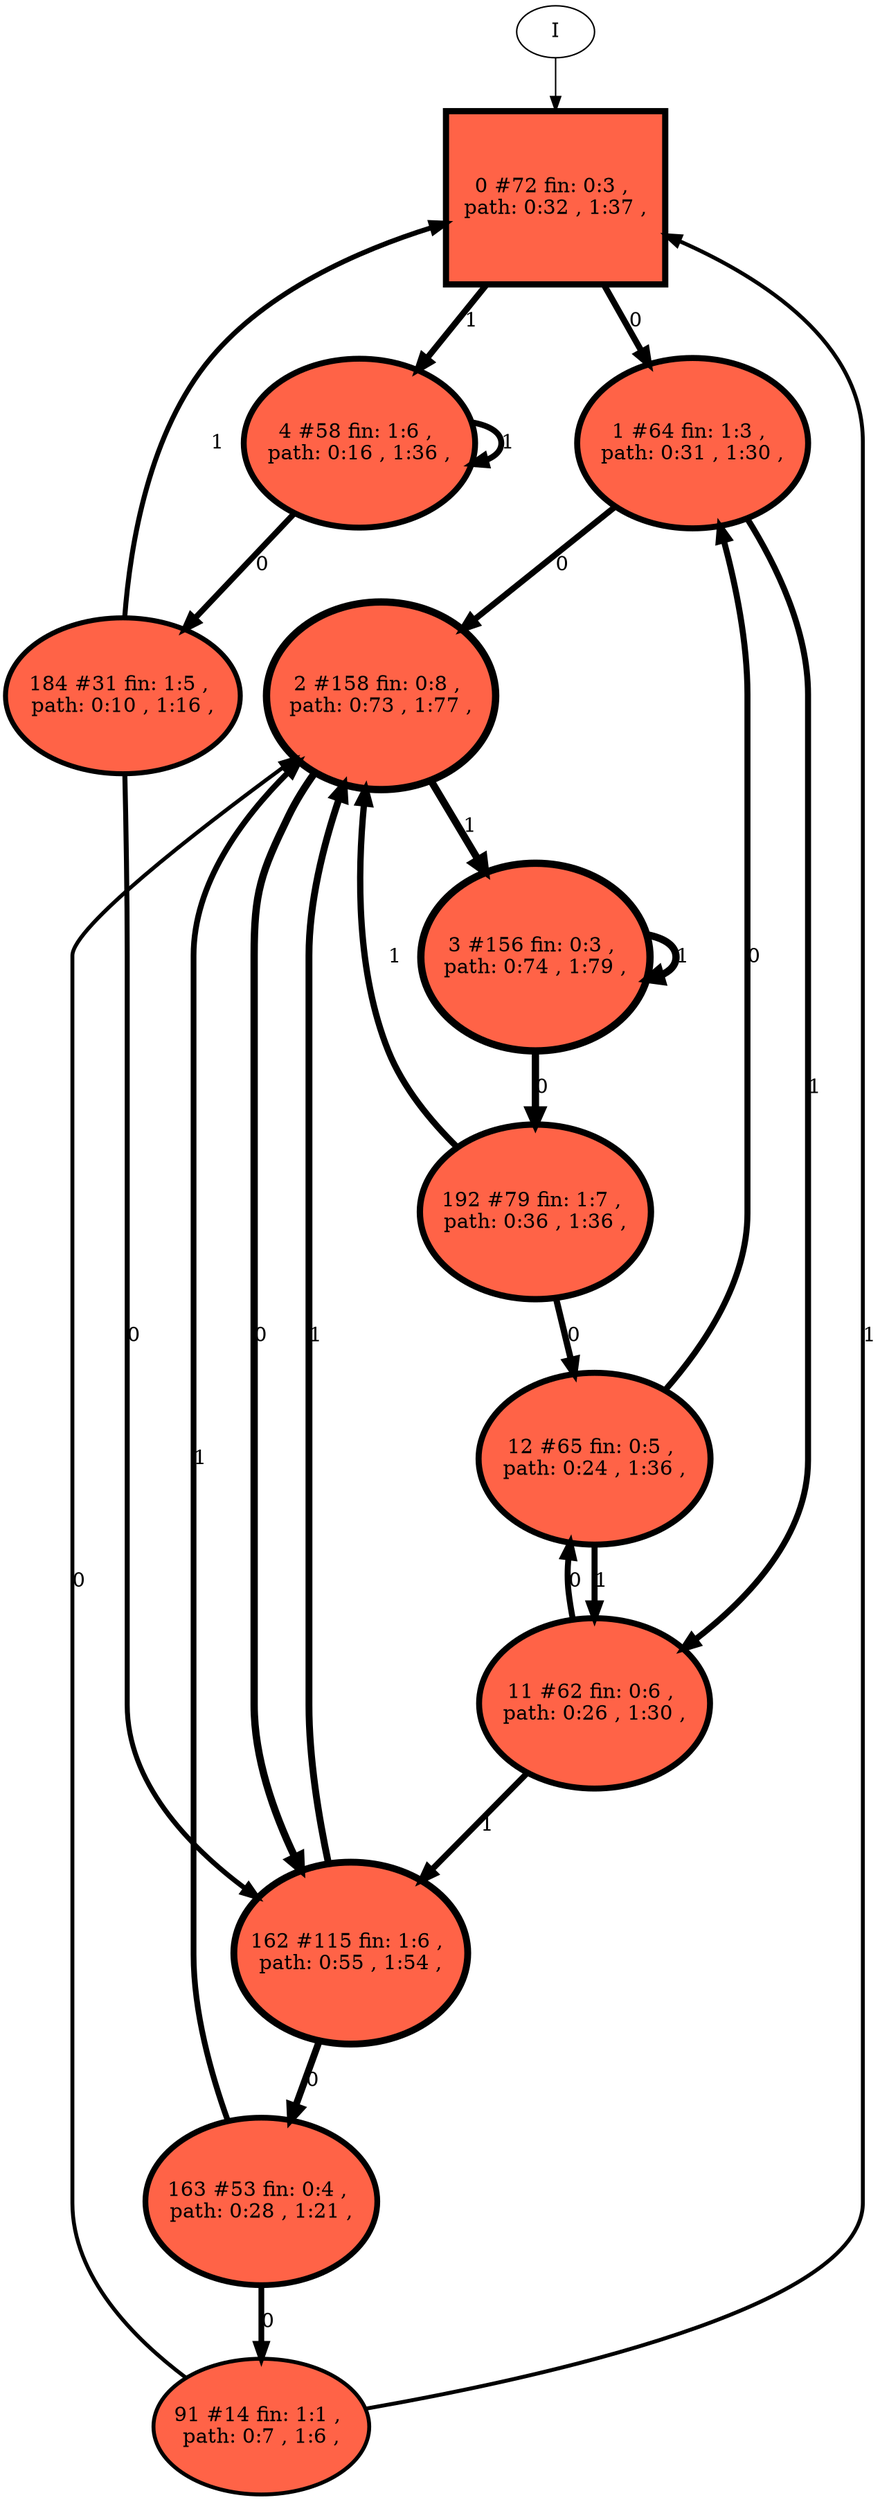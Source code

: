 // produced with flexfringe // 
digraph DFA {
	0 [label="root" shape=box];
		I -> 0;
	0 [ label="0 #72 fin: 0:3 , 
 path: 0:32 , 1:37 , " , style=filled, fillcolor="tomato", width=1.66591, height=1.66591, penwidth=4.29046];
		0 -> 1 [label="0 " , penwidth=4.29046 ];
		0 -> 4 [label="1 " , penwidth=4.29046 ];
	1 [ label="1 #64 fin: 1:3 , 
 path: 0:31 , 1:30 , " , style=filled, fillcolor="tomato", width=1.64372, height=1.64372, penwidth=4.17439];
		1 -> 2 [label="0 " , penwidth=4.17439 ];
		1 -> 11 [label="1 " , penwidth=4.17439 ];
	4 [ label="4 #58 fin: 1:6 , 
 path: 0:16 , 1:36 , " , style=filled, fillcolor="tomato", width=1.62483, height=1.62483, penwidth=4.07754];
		4 -> 184 [label="0 " , penwidth=4.07754 ];
		4 -> 4 [label="1 " , penwidth=4.07754 ];
	2 [ label="2 #158 fin: 0:8 , 
 path: 0:73 , 1:77 , " , style=filled, fillcolor="tomato", width=1.80318, height=1.80318, penwidth=5.0689];
		2 -> 162 [label="0 " , penwidth=5.0689 ];
		2 -> 3 [label="1 " , penwidth=5.0689 ];
	11 [ label="11 #62 fin: 0:6 , 
 path: 0:26 , 1:30 , " , style=filled, fillcolor="tomato", width=1.63766, height=1.63766, penwidth=4.14313];
		11 -> 12 [label="0 " , penwidth=4.14313 ];
		11 -> 162 [label="1 " , penwidth=4.14313 ];
	184 [ label="184 #31 fin: 1:5 , 
 path: 0:10 , 1:16 , " , style=filled, fillcolor="tomato", width=1.49643, height=1.49643, penwidth=3.46574];
		184 -> 162 [label="0 " , penwidth=3.46574 ];
		184 -> 0 [label="1 " , penwidth=3.46574 ];
	162 [ label="162 #115 fin: 1:6 , 
 path: 0:55 , 1:54 , " , style=filled, fillcolor="tomato", width=1.74982, height=1.74982, penwidth=4.75359];
		162 -> 163 [label="0 " , penwidth=4.75359 ];
		162 -> 2 [label="1 " , penwidth=4.75359 ];
	3 [ label="3 #156 fin: 0:3 , 
 path: 0:74 , 1:79 , " , style=filled, fillcolor="tomato", width=1.80109, height=1.80109, penwidth=5.05625];
		3 -> 192 [label="0 " , penwidth=5.05625 ];
		3 -> 3 [label="1 " , penwidth=5.05625 ];
	12 [ label="12 #65 fin: 0:5 , 
 path: 0:24 , 1:36 , " , style=filled, fillcolor="tomato", width=1.64667, height=1.64667, penwidth=4.18965];
		12 -> 1 [label="0 " , penwidth=4.18965 ];
		12 -> 11 [label="1 " , penwidth=4.18965 ];
	163 [ label="163 #53 fin: 0:4 , 
 path: 0:28 , 1:21 , " , style=filled, fillcolor="tomato", width=1.60723, height=1.60723, penwidth=3.98898];
		163 -> 91 [label="0 " , penwidth=3.98898 ];
		163 -> 2 [label="1 " , penwidth=3.98898 ];
	192 [ label="192 #79 fin: 1:7 , 
 path: 0:36 , 1:36 , " , style=filled, fillcolor="tomato", width=1.68307, height=1.68307, penwidth=4.38203];
		192 -> 12 [label="0 " , penwidth=4.38203 ];
		192 -> 2 [label="1 " , penwidth=4.38203 ];
	91 [ label="91 #14 fin: 1:1 , 
 path: 0:7 , 1:6 , " , style=filled, fillcolor="tomato", width=1.31051, height=1.31051, penwidth=2.70805];
		91 -> 2 [label="0 " , penwidth=2.70805 ];
		91 -> 0 [label="1 " , penwidth=2.70805 ];
}
